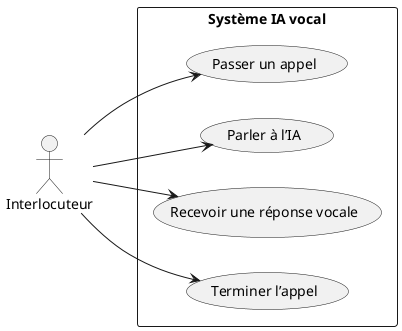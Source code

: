 @startuml
left to right direction

actor Interlocuteur

rectangle "Système IA vocal" {
    (Passer un appel)
    (Parler à l’IA)
    (Recevoir une réponse vocale)
    (Terminer l’appel)
}

Interlocuteur --> (Passer un appel)
Interlocuteur --> (Parler à l’IA)
Interlocuteur --> (Recevoir une réponse vocale)
Interlocuteur --> (Terminer l’appel)
@enduml